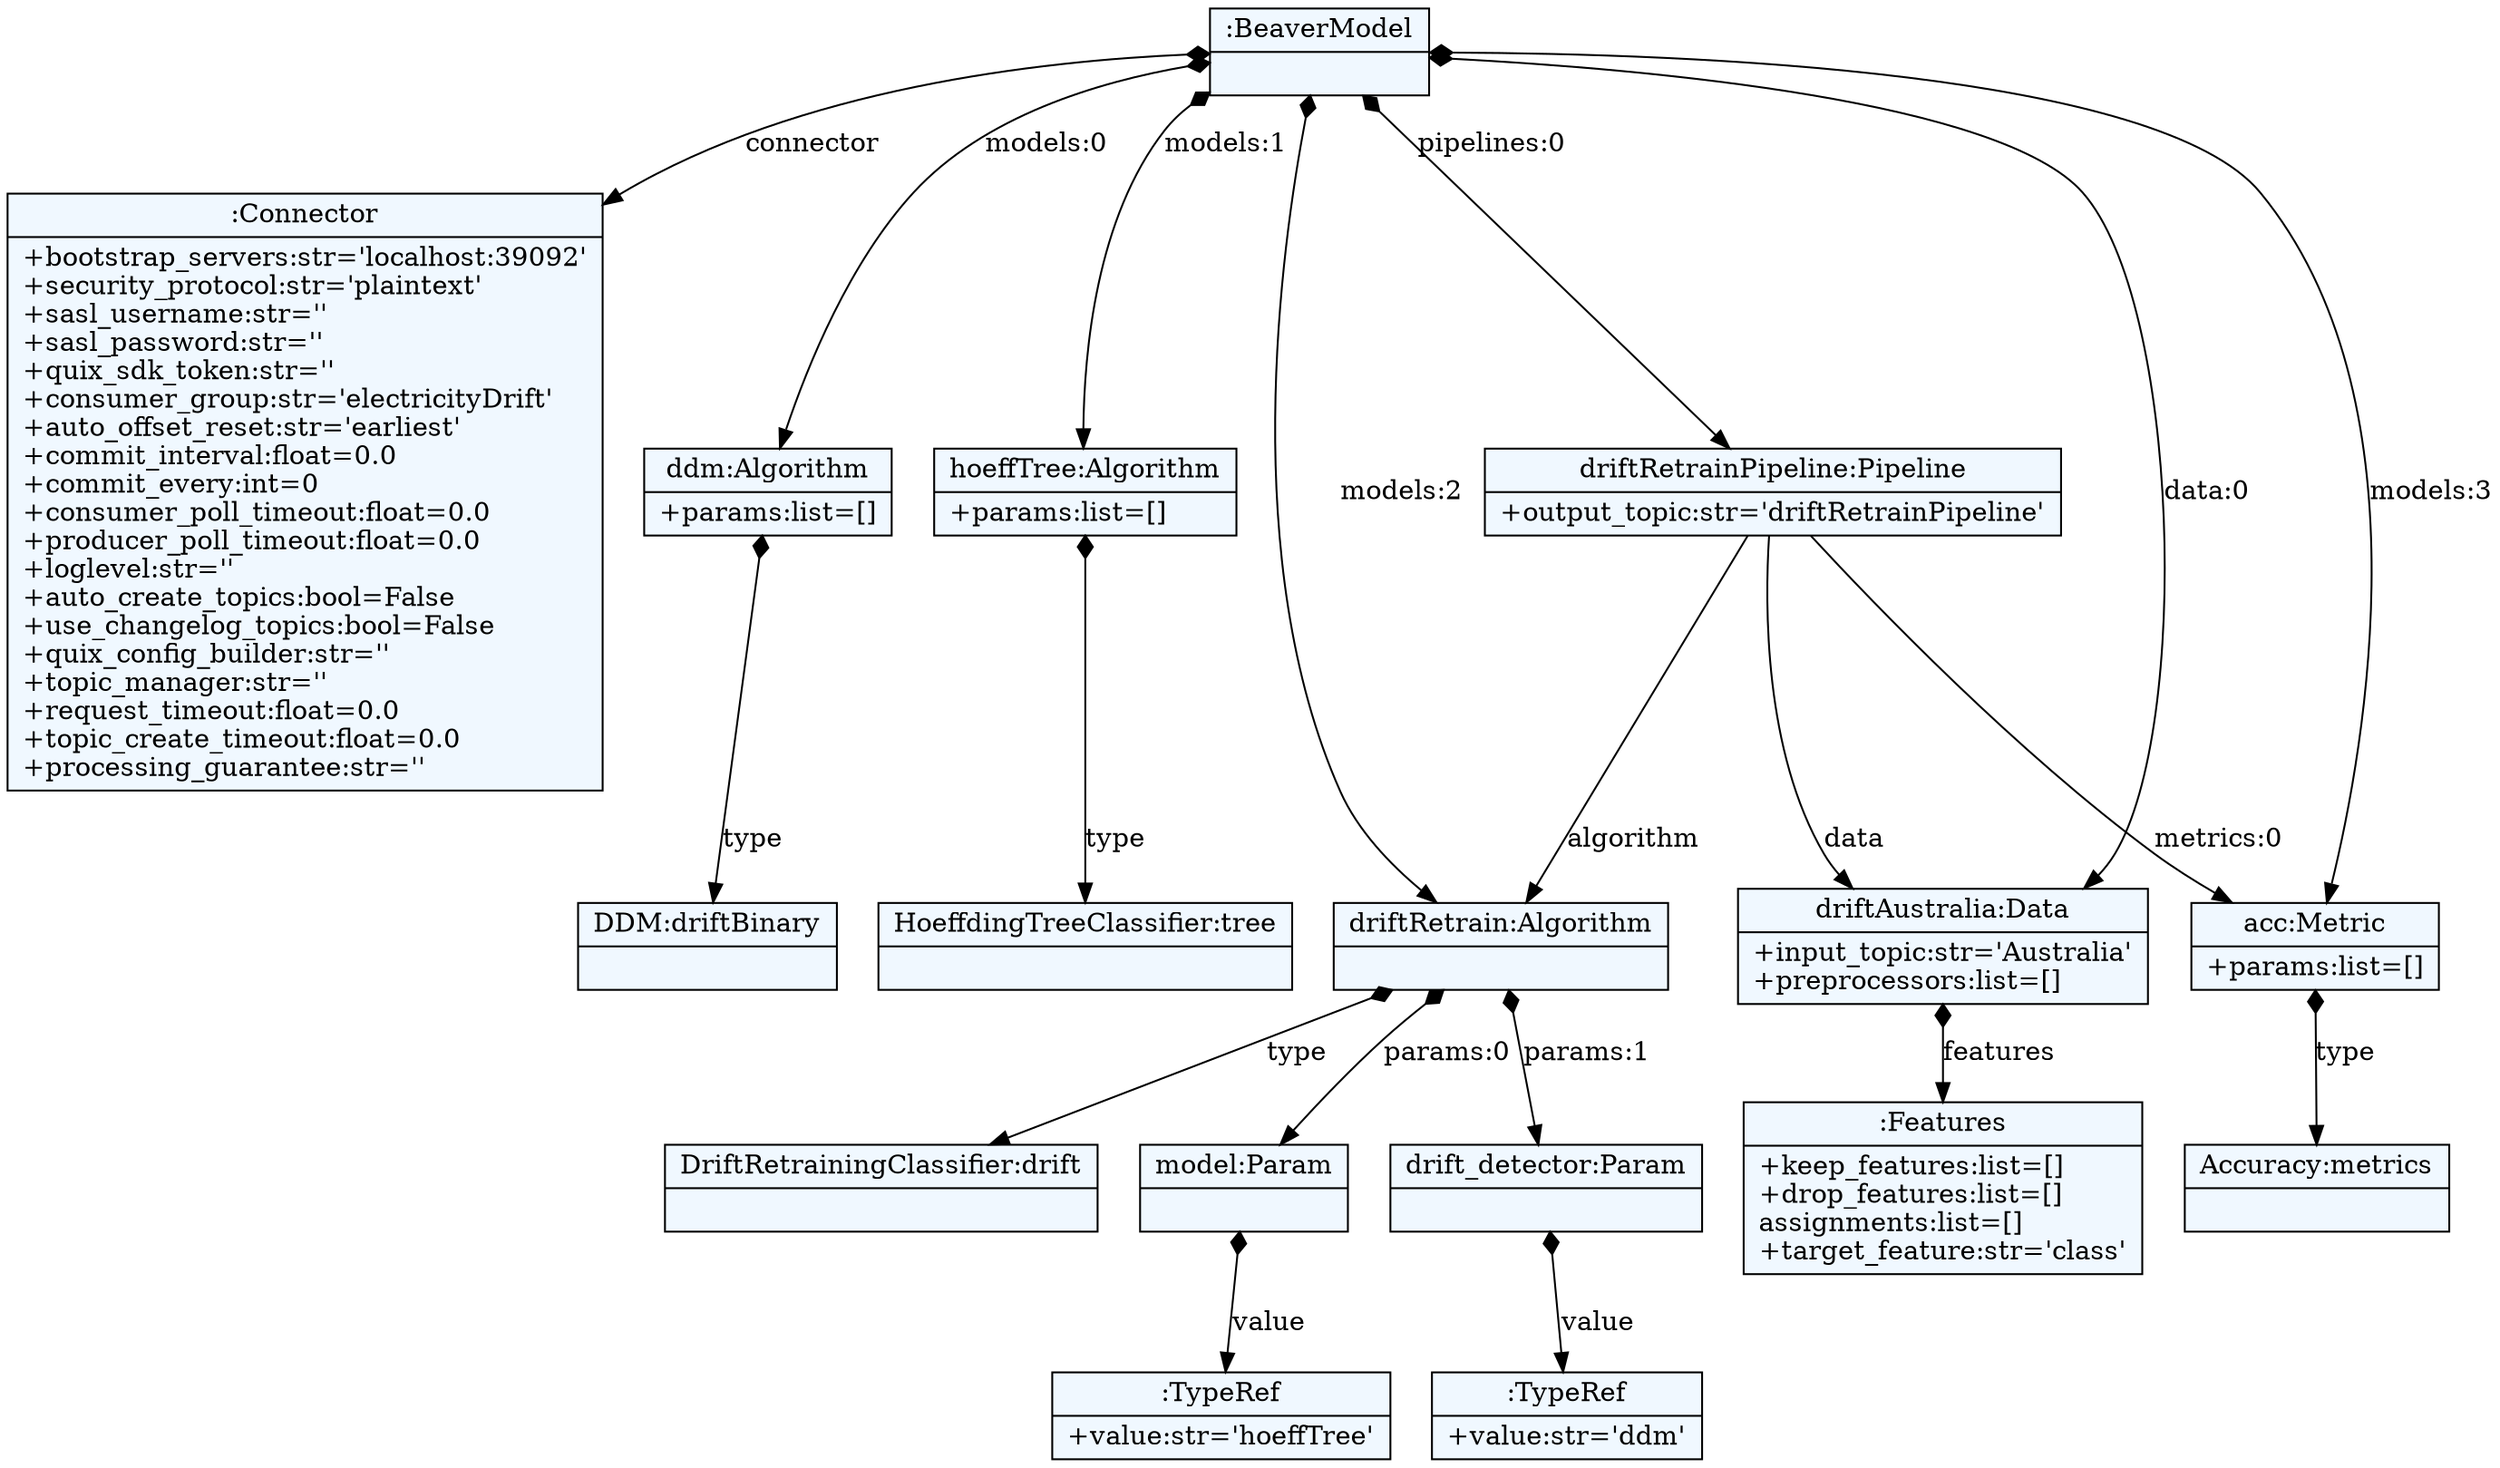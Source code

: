 
    digraph textX {
    fontname = "Bitstream Vera Sans"
    fontsize = 8
    node[
        shape=record,
        style=filled,
        fillcolor=aliceblue
    ]
    nodesep = 0.3
    edge[dir=black,arrowtail=empty]


137965371250480 -> 137965371250288 [label="connector" arrowtail=diamond dir=both]
137965371250288[label="{:Connector|+bootstrap_servers:str='localhost:39092'\l+security_protocol:str='plaintext'\l+sasl_username:str=''\l+sasl_password:str=''\l+quix_sdk_token:str=''\l+consumer_group:str='electricityDrift'\l+auto_offset_reset:str='earliest'\l+commit_interval:float=0.0\l+commit_every:int=0\l+consumer_poll_timeout:float=0.0\l+producer_poll_timeout:float=0.0\l+loglevel:str=''\l+auto_create_topics:bool=False\l+use_changelog_topics:bool=False\l+quix_config_builder:str=''\l+topic_manager:str=''\l+request_timeout:float=0.0\l+topic_create_timeout:float=0.0\l+processing_guarantee:str=''\l}"]
137965371250480 -> 137965371249712 [label="models:0" arrowtail=diamond dir=both]
137965371249712 -> 137965371246688 [label="type" arrowtail=diamond dir=both]
137965371246688[label="{DDM:driftBinary|}"]
137965371249712[label="{ddm:Algorithm|+params:list=[]\l}"]
137965371250480 -> 137965371248320 [label="models:1" arrowtail=diamond dir=both]
137965371248320 -> 137965371248224 [label="type" arrowtail=diamond dir=both]
137965371248224[label="{HoeffdingTreeClassifier:tree|}"]
137965371248320[label="{hoeffTree:Algorithm|+params:list=[]\l}"]
137965371250480 -> 137965371257152 [label="models:2" arrowtail=diamond dir=both]
137965371257152 -> 137965371260080 [label="type" arrowtail=diamond dir=both]
137965371260080[label="{DriftRetrainingClassifier:drift|}"]
137965371257152 -> 137965371246640 [label="params:0" arrowtail=diamond dir=both]
137965371246640 -> 137965371253600 [label="value" arrowtail=diamond dir=both]
137965371253600[label="{:TypeRef|+value:str='hoeffTree'\l}"]
137965371246640[label="{model:Param|}"]
137965371257152 -> 137965371247840 [label="params:1" arrowtail=diamond dir=both]
137965371247840 -> 137965371247456 [label="value" arrowtail=diamond dir=both]
137965371247456[label="{:TypeRef|+value:str='ddm'\l}"]
137965371247840[label="{drift_detector:Param|}"]
137965371257152[label="{driftRetrain:Algorithm|}"]
137965371250480 -> 137965377809984 [label="models:3" arrowtail=diamond dir=both]
137965377809984 -> 137965371252112 [label="type" arrowtail=diamond dir=both]
137965371252112[label="{Accuracy:metrics|}"]
137965377809984[label="{acc:Metric|+params:list=[]\l}"]
137965371250480 -> 137965371253360 [label="data:0" arrowtail=diamond dir=both]
137965371253360 -> 137965371247360 [label="features" arrowtail=diamond dir=both]
137965371247360[label="{:Features|+keep_features:list=[]\l+drop_features:list=[]\lassignments:list=[]\l+target_feature:str='class'\l}"]
137965371253360[label="{driftAustralia:Data|+input_topic:str='Australia'\l+preprocessors:list=[]\l}"]
137965371250480 -> 137965376610016 [label="pipelines:0" arrowtail=diamond dir=both]
137965376610016 -> 137965371253360 [label="data" ]
137965376610016 -> 137965371257152 [label="algorithm" ]
137965376610016 -> 137965377809984 [label="metrics:0" ]
137965376610016[label="{driftRetrainPipeline:Pipeline|+output_topic:str='driftRetrainPipeline'\l}"]
137965371250480[label="{:BeaverModel|}"]

}
